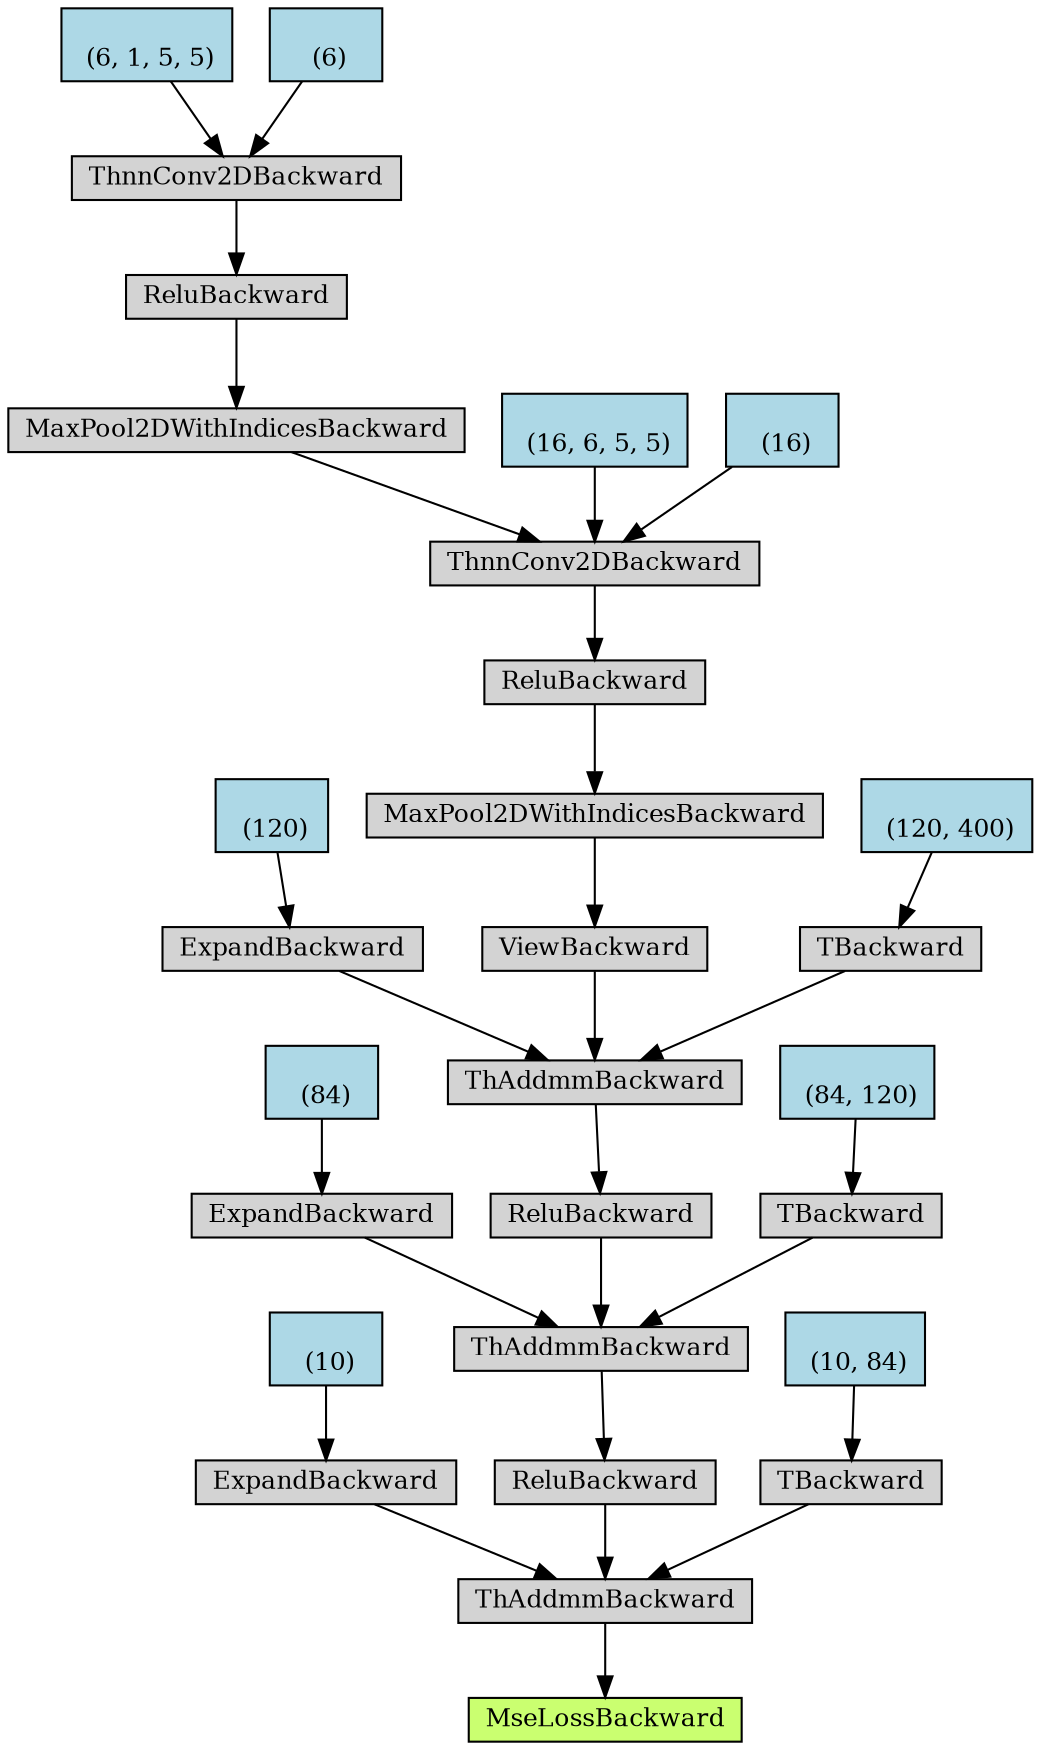 digraph {
	graph [size="12,12"]
	node [align=left fontsize=12 height=0.2 ranksep=0.1 shape=box style=filled]
	4694007648 [label=MseLossBackward fillcolor=darkolivegreen1]
	4694521896 -> 4694007648
	4694521896 [label=ThAddmmBackward]
	4694521952 -> 4694521896
	4694521952 [label=ExpandBackward]
	4694522232 -> 4694521952
	4694522232 [label="
 (10)" fillcolor=lightblue]
	4694522064 -> 4694521896
	4694522064 [label=ReluBackward]
	4694522288 -> 4694522064
	4694522288 [label=ThAddmmBackward]
	4694522344 -> 4694522288
	4694522344 [label=ExpandBackward]
	4694522624 -> 4694522344
	4694522624 [label="
 (84)" fillcolor=lightblue]
	4694522456 -> 4694522288
	4694522456 [label=ReluBackward]
	4694522680 -> 4694522456
	4694522680 [label=ThAddmmBackward]
	4694522736 -> 4694522680
	4694522736 [label=ExpandBackward]
	4694523016 -> 4694522736
	4694523016 [label="
 (120)" fillcolor=lightblue]
	4694522848 -> 4694522680
	4694522848 [label=ViewBackward]
	4694523072 -> 4694522848
	4694523072 [label=MaxPool2DWithIndicesBackward]
	4694523128 -> 4694523072
	4694523128 [label=ReluBackward]
	4694523296 -> 4694523128
	4694523296 [label=ThnnConv2DBackward]
	4694523408 -> 4694523296
	4694523408 [label=MaxPool2DWithIndicesBackward]
	4694523632 -> 4694523408
	4694523632 [label=ReluBackward]
	4694523744 -> 4694523632
	4694523744 [label=ThnnConv2DBackward]
	4694523856 -> 4694523744
	4694523856 [label="
 (6, 1, 5, 5)" fillcolor=lightblue]
	4694724680 -> 4694523744
	4694724680 [label="
 (6)" fillcolor=lightblue]
	4694523464 -> 4694523296
	4694523464 [label="
 (16, 6, 5, 5)" fillcolor=lightblue]
	4694523520 -> 4694523296
	4694523520 [label="
 (16)" fillcolor=lightblue]
	4694522904 -> 4694522680
	4694522904 [label=TBackward]
	4694523184 -> 4694522904
	4694523184 [label="
 (120, 400)" fillcolor=lightblue]
	4694522512 -> 4694522288
	4694522512 [label=TBackward]
	4694522792 -> 4694522512
	4694522792 [label="
 (84, 120)" fillcolor=lightblue]
	4694522120 -> 4694521896
	4694522120 [label=TBackward]
	4694522400 -> 4694522120
	4694522400 [label="
 (10, 84)" fillcolor=lightblue]
}
